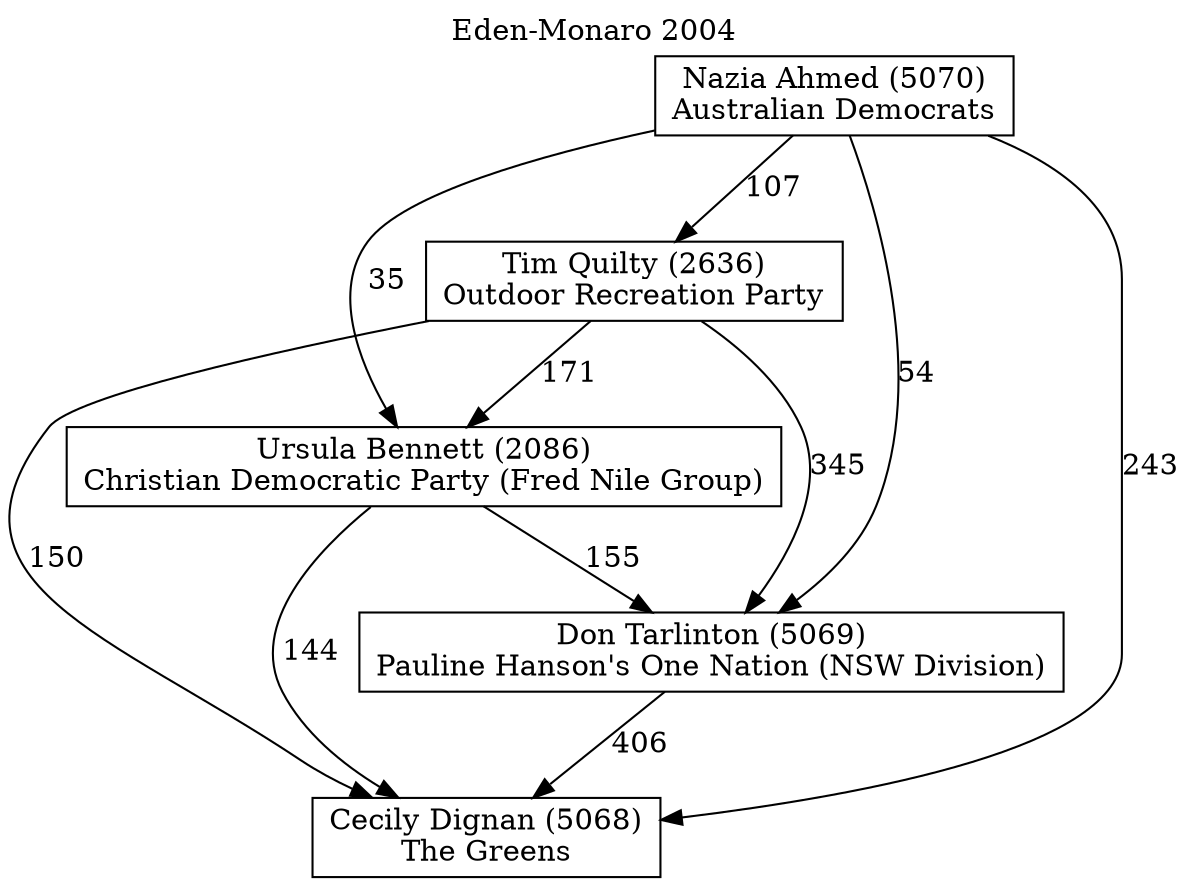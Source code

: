 // House preference flow
digraph "Cecily Dignan (5068)_Eden-Monaro_2004" {
	graph [label="Eden-Monaro 2004" labelloc=t mclimit=10]
	node [shape=box]
	"Cecily Dignan (5068)" [label="Cecily Dignan (5068)
The Greens"]
	"Don Tarlinton (5069)" [label="Don Tarlinton (5069)
Pauline Hanson's One Nation (NSW Division)"]
	"Nazia Ahmed (5070)" [label="Nazia Ahmed (5070)
Australian Democrats"]
	"Tim Quilty (2636)" [label="Tim Quilty (2636)
Outdoor Recreation Party"]
	"Ursula Bennett (2086)" [label="Ursula Bennett (2086)
Christian Democratic Party (Fred Nile Group)"]
	"Don Tarlinton (5069)" -> "Cecily Dignan (5068)" [label=406]
	"Nazia Ahmed (5070)" -> "Cecily Dignan (5068)" [label=243]
	"Nazia Ahmed (5070)" -> "Don Tarlinton (5069)" [label=54]
	"Nazia Ahmed (5070)" -> "Tim Quilty (2636)" [label=107]
	"Nazia Ahmed (5070)" -> "Ursula Bennett (2086)" [label=35]
	"Tim Quilty (2636)" -> "Cecily Dignan (5068)" [label=150]
	"Tim Quilty (2636)" -> "Don Tarlinton (5069)" [label=345]
	"Tim Quilty (2636)" -> "Ursula Bennett (2086)" [label=171]
	"Ursula Bennett (2086)" -> "Cecily Dignan (5068)" [label=144]
	"Ursula Bennett (2086)" -> "Don Tarlinton (5069)" [label=155]
}
